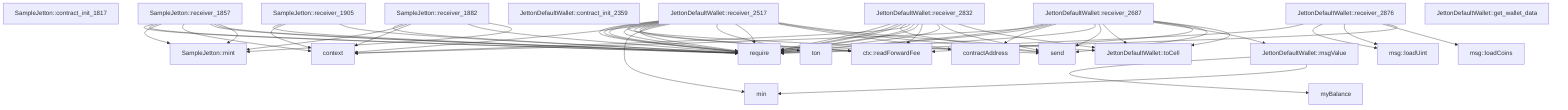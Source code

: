graph TD
    node_1["SampleJetton::contract_init_1817"]
    node_2["SampleJetton::receiver_1857"]
    node_3["SampleJetton::receiver_1882"]
    node_4["SampleJetton::receiver_1905"]
    node_5["JettonDefaultWallet::contract_init_2359"]
    node_6["JettonDefaultWallet::receiver_2517"]
    node_7["JettonDefaultWallet::receiver_2687"]
    node_8["JettonDefaultWallet::msgValue"]
    node_9["JettonDefaultWallet::receiver_2832"]
    node_10["JettonDefaultWallet::receiver_2876"]
    node_11["JettonDefaultWallet::get_wallet_data"]
    node_12["require"]
    node_13["SampleJetton::mint"]
    node_14["context"]
    node_15["send"]
    node_16["ctx::readForwardFee"]
    node_17["min"]
    node_18["ton"]
    node_19["contractAddress"]
    node_20["JettonDefaultWallet::toCell"]
    node_21["myBalance"]
    node_22["msg::loadUint"]
    node_23["msg::loadCoins"]
    node_2 --> node_12
    node_2 --> node_12
    node_2 --> node_13
    node_2 --> node_14
    node_2 --> node_12
    node_2 --> node_12
    node_2 --> node_13
    node_3 --> node_12
    node_3 --> node_13
    node_3 --> node_14
    node_3 --> node_12
    node_3 --> node_13
    node_4 --> node_12
    node_4 --> node_14
    node_4 --> node_12
    node_6 --> node_12
    node_6 --> node_12
    node_6 --> node_12
    node_6 --> node_15
    node_6 --> node_14
    node_6 --> node_12
    node_6 --> node_16
    node_6 --> node_16
    node_6 --> node_12
    node_6 --> node_17
    node_6 --> node_18
    node_6 --> node_12
    node_6 --> node_19
    node_6 --> node_15
    node_6 --> node_20
    node_7 --> node_12
    node_7 --> node_14
    node_7 --> node_12
    node_7 --> node_19
    node_7 --> node_12
    node_7 --> node_15
    node_7 --> node_20
    node_7 --> node_8
    node_7 --> node_16
    node_7 --> node_15
    node_7 --> node_20
    node_8 --> node_21
    node_8 --> node_17
    node_9 --> node_12
    node_9 --> node_12
    node_9 --> node_12
    node_9 --> node_15
    node_9 --> node_14
    node_9 --> node_12
    node_9 --> node_12
    node_9 --> node_16
    node_9 --> node_12
    node_9 --> node_15
    node_9 --> node_20
    node_10 --> node_12
    node_10 --> node_22
    node_10 --> node_22
    node_10 --> node_23
    node_10 --> node_12